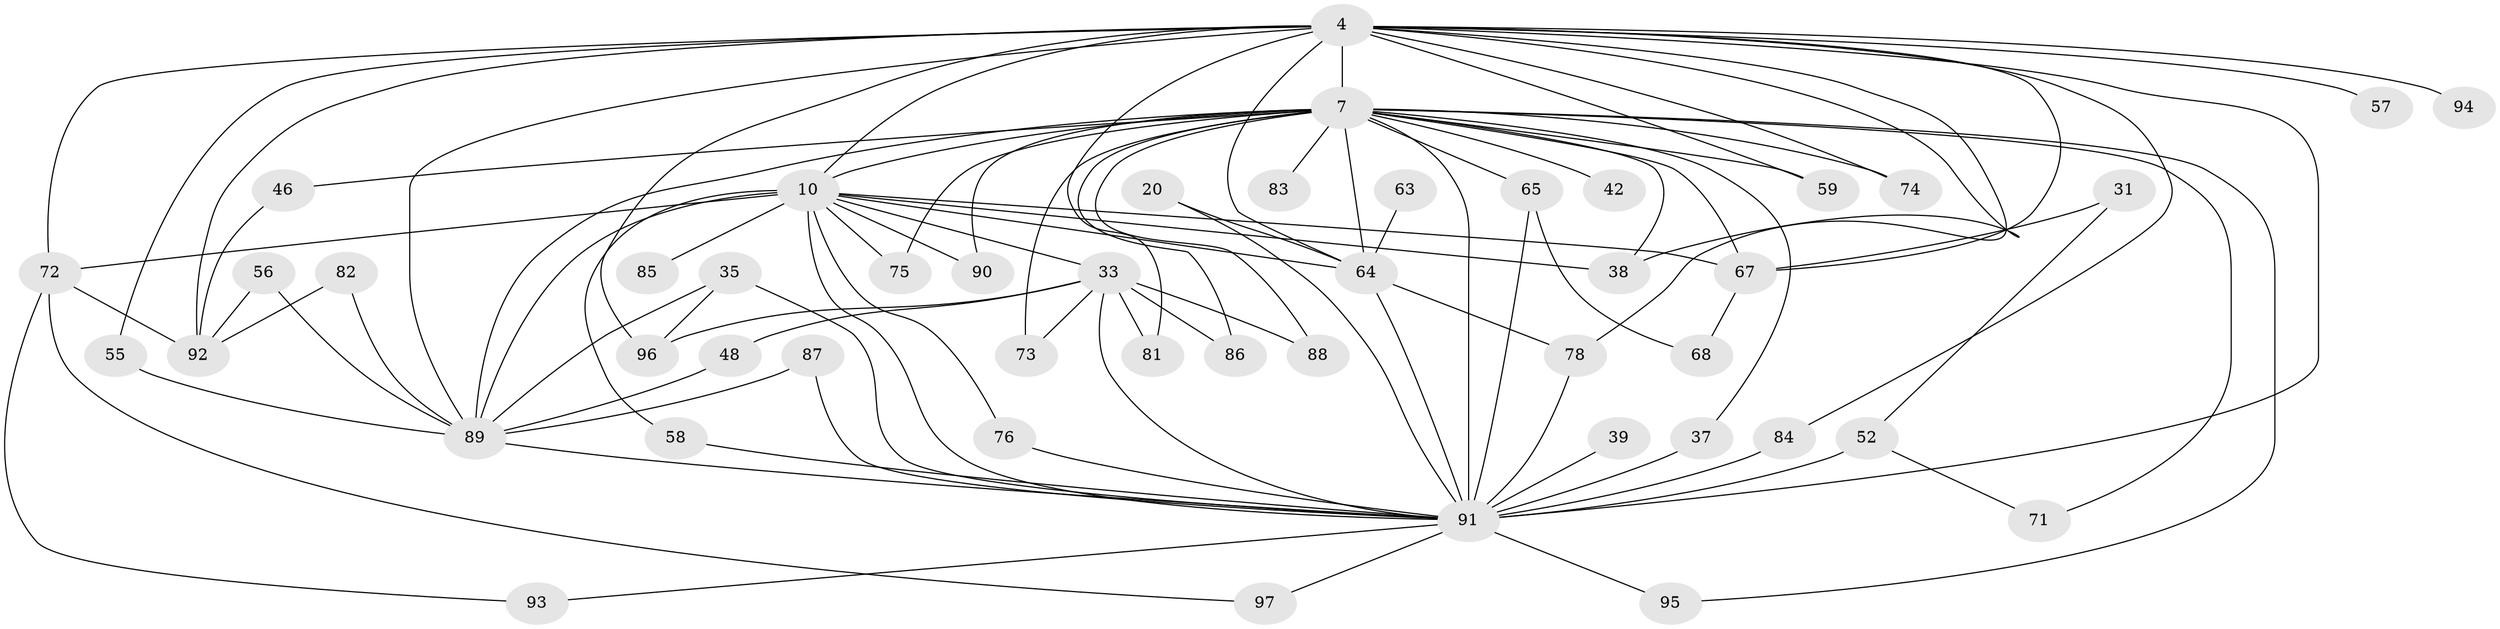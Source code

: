 // original degree distribution, {14: 0.020618556701030927, 22: 0.010309278350515464, 29: 0.010309278350515464, 20: 0.010309278350515464, 19: 0.010309278350515464, 18: 0.010309278350515464, 24: 0.010309278350515464, 16: 0.010309278350515464, 21: 0.010309278350515464, 6: 0.020618556701030927, 4: 0.1134020618556701, 3: 0.15463917525773196, 8: 0.010309278350515464, 9: 0.010309278350515464, 2: 0.5567010309278351, 5: 0.030927835051546393}
// Generated by graph-tools (version 1.1) at 2025/48/03/04/25 21:48:55]
// undirected, 48 vertices, 94 edges
graph export_dot {
graph [start="1"]
  node [color=gray90,style=filled];
  4 [super="+3"];
  7 [super="+2"];
  10 [super="+6"];
  20;
  31;
  33 [super="+19+26"];
  35;
  37;
  38 [super="+34"];
  39;
  42;
  46;
  48;
  52 [super="+25"];
  55 [super="+13"];
  56;
  57;
  58;
  59;
  63;
  64 [super="+17+43+60"];
  65 [super="+54"];
  67 [super="+66+62"];
  68;
  71;
  72 [super="+70"];
  73;
  74;
  75;
  76;
  78 [super="+53"];
  81 [super="+80"];
  82;
  83;
  84;
  85;
  86;
  87;
  88 [super="+21"];
  89 [super="+14+9+51"];
  90;
  91 [super="+29+50+69+8"];
  92 [super="+22+77"];
  93;
  94;
  95;
  96 [super="+30+79"];
  97;
  4 -- 7 [weight=4];
  4 -- 10 [weight=4];
  4 -- 57 [weight=2];
  4 -- 72 [weight=2];
  4 -- 94 [weight=2];
  4 -- 55;
  4 -- 74;
  4 -- 81 [weight=2];
  4 -- 84;
  4 -- 92 [weight=5];
  4 -- 59;
  4 -- 89 [weight=6];
  4 -- 96 [weight=2];
  4 -- 38;
  4 -- 78;
  4 -- 91 [weight=6];
  4 -- 67 [weight=5];
  4 -- 64;
  7 -- 10 [weight=4];
  7 -- 37;
  7 -- 38;
  7 -- 42 [weight=2];
  7 -- 65 [weight=2];
  7 -- 75;
  7 -- 83 [weight=2];
  7 -- 86;
  7 -- 88 [weight=2];
  7 -- 95;
  7 -- 71;
  7 -- 73;
  7 -- 74;
  7 -- 90;
  7 -- 46;
  7 -- 59;
  7 -- 89 [weight=4];
  7 -- 91 [weight=6];
  7 -- 67 [weight=3];
  7 -- 64 [weight=4];
  10 -- 33 [weight=3];
  10 -- 58;
  10 -- 64 [weight=3];
  10 -- 67 [weight=3];
  10 -- 75;
  10 -- 76;
  10 -- 90;
  10 -- 85;
  10 -- 89 [weight=6];
  10 -- 38;
  10 -- 91 [weight=4];
  10 -- 72 [weight=3];
  20 -- 91;
  20 -- 64;
  31 -- 52;
  31 -- 67;
  33 -- 86;
  33 -- 81;
  33 -- 73;
  33 -- 48;
  33 -- 88;
  33 -- 91 [weight=2];
  33 -- 96;
  35 -- 89;
  35 -- 96;
  35 -- 91;
  37 -- 91;
  39 -- 91;
  46 -- 92;
  48 -- 89;
  52 -- 71;
  52 -- 91 [weight=3];
  55 -- 89 [weight=2];
  56 -- 92;
  56 -- 89;
  58 -- 91;
  63 -- 64;
  64 -- 91;
  64 -- 78;
  65 -- 68;
  65 -- 91;
  67 -- 68;
  72 -- 93;
  72 -- 97;
  72 -- 92;
  76 -- 91;
  78 -- 91;
  82 -- 92;
  82 -- 89;
  84 -- 91;
  87 -- 89;
  87 -- 91;
  89 -- 91 [weight=5];
  91 -- 93;
  91 -- 95;
  91 -- 97;
}
